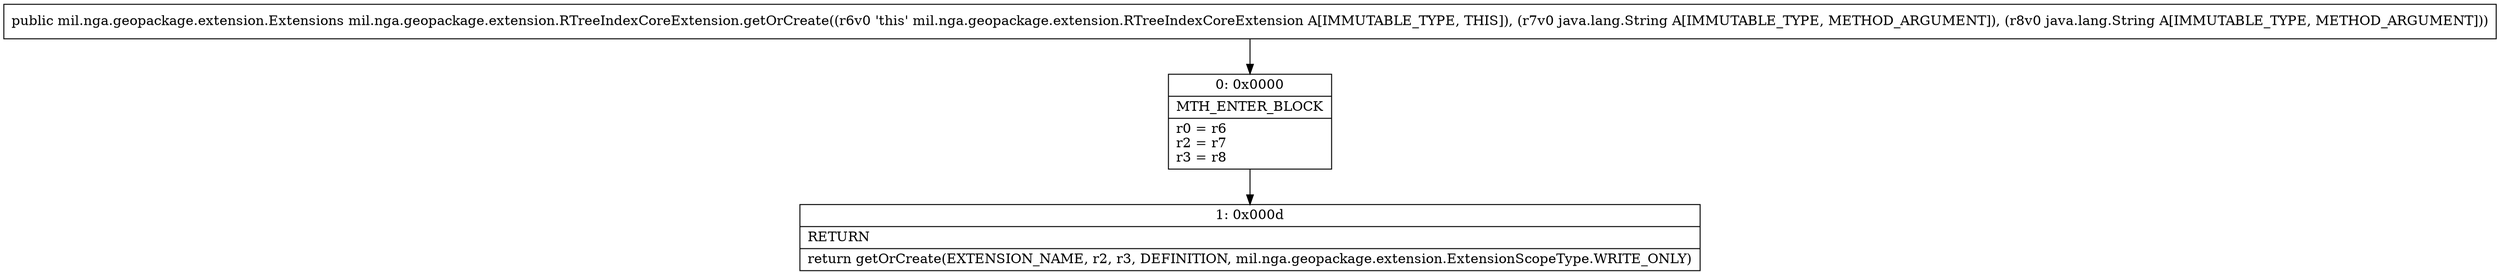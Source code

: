 digraph "CFG formil.nga.geopackage.extension.RTreeIndexCoreExtension.getOrCreate(Ljava\/lang\/String;Ljava\/lang\/String;)Lmil\/nga\/geopackage\/extension\/Extensions;" {
Node_0 [shape=record,label="{0\:\ 0x0000|MTH_ENTER_BLOCK\l|r0 = r6\lr2 = r7\lr3 = r8\l}"];
Node_1 [shape=record,label="{1\:\ 0x000d|RETURN\l|return getOrCreate(EXTENSION_NAME, r2, r3, DEFINITION, mil.nga.geopackage.extension.ExtensionScopeType.WRITE_ONLY)\l}"];
MethodNode[shape=record,label="{public mil.nga.geopackage.extension.Extensions mil.nga.geopackage.extension.RTreeIndexCoreExtension.getOrCreate((r6v0 'this' mil.nga.geopackage.extension.RTreeIndexCoreExtension A[IMMUTABLE_TYPE, THIS]), (r7v0 java.lang.String A[IMMUTABLE_TYPE, METHOD_ARGUMENT]), (r8v0 java.lang.String A[IMMUTABLE_TYPE, METHOD_ARGUMENT])) }"];
MethodNode -> Node_0;
Node_0 -> Node_1;
}

